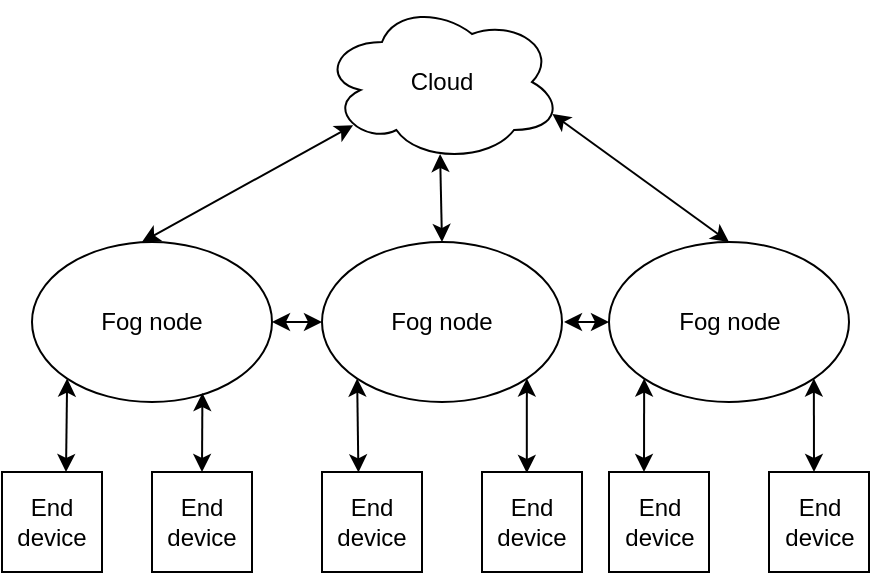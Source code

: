 <mxfile version="10.2.6" type="google"><diagram id="dVfhoU02StGEwg6vzybT" name="Page-1"><mxGraphModel dx="147" dy="149" grid="1" gridSize="10" guides="1" tooltips="1" connect="1" arrows="1" fold="1" page="1" pageScale="1" pageWidth="827" pageHeight="1169" math="0" shadow="0"><root><mxCell id="0"/><mxCell id="1" parent="0"/><mxCell id="m6hrC_ICR7sPdoPb0eQL-1" value="Cloud" style="ellipse;shape=cloud;whiteSpace=wrap;html=1;" vertex="1" parent="1"><mxGeometry x="270" y="140" width="120" height="80" as="geometry"/></mxCell><mxCell id="m6hrC_ICR7sPdoPb0eQL-2" value="Fog node" style="ellipse;whiteSpace=wrap;html=1;" vertex="1" parent="1"><mxGeometry x="125" y="260" width="120" height="80" as="geometry"/></mxCell><mxCell id="m6hrC_ICR7sPdoPb0eQL-3" value="Fog node" style="ellipse;whiteSpace=wrap;html=1;" vertex="1" parent="1"><mxGeometry x="270" y="260" width="120" height="80" as="geometry"/></mxCell><mxCell id="m6hrC_ICR7sPdoPb0eQL-4" value="Fog node" style="ellipse;whiteSpace=wrap;html=1;" vertex="1" parent="1"><mxGeometry x="413.5" y="260" width="120" height="80" as="geometry"/></mxCell><mxCell id="m6hrC_ICR7sPdoPb0eQL-5" value="" style="endArrow=classic;startArrow=classic;html=1;entryX=0.13;entryY=0.77;entryDx=0;entryDy=0;entryPerimeter=0;" edge="1" parent="1" target="m6hrC_ICR7sPdoPb0eQL-1"><mxGeometry width="50" height="50" relative="1" as="geometry"><mxPoint x="180" y="260" as="sourcePoint"/><mxPoint x="230" y="210" as="targetPoint"/></mxGeometry></mxCell><mxCell id="m6hrC_ICR7sPdoPb0eQL-6" value="" style="endArrow=classic;startArrow=classic;html=1;exitX=0.5;exitY=0;exitDx=0;exitDy=0;entryX=0.492;entryY=0.95;entryDx=0;entryDy=0;entryPerimeter=0;" edge="1" parent="1" source="m6hrC_ICR7sPdoPb0eQL-3" target="m6hrC_ICR7sPdoPb0eQL-1"><mxGeometry width="50" height="50" relative="1" as="geometry"><mxPoint x="310" y="250" as="sourcePoint"/><mxPoint x="360" y="200" as="targetPoint"/></mxGeometry></mxCell><mxCell id="m6hrC_ICR7sPdoPb0eQL-7" value="" style="endArrow=classic;startArrow=classic;html=1;exitX=0.5;exitY=0;exitDx=0;exitDy=0;entryX=0.96;entryY=0.7;entryDx=0;entryDy=0;entryPerimeter=0;" edge="1" parent="1" source="m6hrC_ICR7sPdoPb0eQL-4" target="m6hrC_ICR7sPdoPb0eQL-1"><mxGeometry width="50" height="50" relative="1" as="geometry"><mxPoint x="420" y="240" as="sourcePoint"/><mxPoint x="470" y="190" as="targetPoint"/></mxGeometry></mxCell><mxCell id="m6hrC_ICR7sPdoPb0eQL-9" value="End device" style="whiteSpace=wrap;html=1;aspect=fixed;" vertex="1" parent="1"><mxGeometry x="110" y="375" width="50" height="50" as="geometry"/></mxCell><mxCell id="m6hrC_ICR7sPdoPb0eQL-12" value="End device" style="whiteSpace=wrap;html=1;aspect=fixed;" vertex="1" parent="1"><mxGeometry x="185" y="375" width="50" height="50" as="geometry"/></mxCell><mxCell id="m6hrC_ICR7sPdoPb0eQL-13" value="End device" style="whiteSpace=wrap;html=1;aspect=fixed;" vertex="1" parent="1"><mxGeometry x="493.5" y="375" width="50" height="50" as="geometry"/></mxCell><mxCell id="m6hrC_ICR7sPdoPb0eQL-14" value="End device" style="whiteSpace=wrap;html=1;aspect=fixed;" vertex="1" parent="1"><mxGeometry x="413.5" y="375" width="50" height="50" as="geometry"/></mxCell><mxCell id="m6hrC_ICR7sPdoPb0eQL-15" value="End device" style="whiteSpace=wrap;html=1;aspect=fixed;" vertex="1" parent="1"><mxGeometry x="350" y="375" width="50" height="50" as="geometry"/></mxCell><mxCell id="m6hrC_ICR7sPdoPb0eQL-16" value="End device" style="whiteSpace=wrap;html=1;aspect=fixed;" vertex="1" parent="1"><mxGeometry x="270" y="375" width="50" height="50" as="geometry"/></mxCell><mxCell id="m6hrC_ICR7sPdoPb0eQL-17" value="" style="endArrow=classic;startArrow=classic;html=1;entryX=0;entryY=1;entryDx=0;entryDy=0;exitX=0.64;exitY=0;exitDx=0;exitDy=0;exitPerimeter=0;" edge="1" parent="1" source="m6hrC_ICR7sPdoPb0eQL-9" target="m6hrC_ICR7sPdoPb0eQL-2"><mxGeometry width="50" height="50" relative="1" as="geometry"><mxPoint x="110" y="380" as="sourcePoint"/><mxPoint x="145" y="340" as="targetPoint"/></mxGeometry></mxCell><mxCell id="m6hrC_ICR7sPdoPb0eQL-19" value="" style="endArrow=classic;startArrow=classic;html=1;exitX=0.5;exitY=0;exitDx=0;exitDy=0;entryX=0.71;entryY=0.944;entryDx=0;entryDy=0;entryPerimeter=0;" edge="1" parent="1" source="m6hrC_ICR7sPdoPb0eQL-12" target="m6hrC_ICR7sPdoPb0eQL-2"><mxGeometry width="50" height="50" relative="1" as="geometry"><mxPoint x="145" y="385" as="sourcePoint"/><mxPoint x="210" y="339" as="targetPoint"/></mxGeometry></mxCell><mxCell id="m6hrC_ICR7sPdoPb0eQL-20" value="" style="endArrow=classic;startArrow=classic;html=1;entryX=0;entryY=1;entryDx=0;entryDy=0;exitX=0.364;exitY=0.004;exitDx=0;exitDy=0;exitPerimeter=0;" edge="1" parent="1" source="m6hrC_ICR7sPdoPb0eQL-16" target="m6hrC_ICR7sPdoPb0eQL-3"><mxGeometry width="50" height="50" relative="1" as="geometry"><mxPoint x="288" y="380" as="sourcePoint"/><mxPoint x="195" y="349" as="targetPoint"/></mxGeometry></mxCell><mxCell id="m6hrC_ICR7sPdoPb0eQL-21" value="" style="endArrow=classic;startArrow=classic;html=1;entryX=1;entryY=1;entryDx=0;entryDy=0;exitX=0.448;exitY=0.01;exitDx=0;exitDy=0;exitPerimeter=0;" edge="1" parent="1" source="m6hrC_ICR7sPdoPb0eQL-15" target="m6hrC_ICR7sPdoPb0eQL-3"><mxGeometry width="50" height="50" relative="1" as="geometry"><mxPoint x="372" y="370" as="sourcePoint"/><mxPoint x="298" y="338" as="targetPoint"/></mxGeometry></mxCell><mxCell id="m6hrC_ICR7sPdoPb0eQL-22" value="" style="endArrow=classic;startArrow=classic;html=1;entryX=0;entryY=1;entryDx=0;entryDy=0;exitX=0.35;exitY=0;exitDx=0;exitDy=0;exitPerimeter=0;" edge="1" parent="1" source="m6hrC_ICR7sPdoPb0eQL-14" target="m6hrC_ICR7sPdoPb0eQL-4"><mxGeometry width="50" height="50" relative="1" as="geometry"><mxPoint x="358.5" y="390" as="sourcePoint"/><mxPoint x="355.5" y="338" as="targetPoint"/></mxGeometry></mxCell><mxCell id="m6hrC_ICR7sPdoPb0eQL-23" value="" style="endArrow=classic;startArrow=classic;html=1;entryX=1;entryY=1;entryDx=0;entryDy=0;" edge="1" parent="1" target="m6hrC_ICR7sPdoPb0eQL-4"><mxGeometry width="50" height="50" relative="1" as="geometry"><mxPoint x="516" y="375" as="sourcePoint"/><mxPoint x="441.5" y="338" as="targetPoint"/></mxGeometry></mxCell><mxCell id="m6hrC_ICR7sPdoPb0eQL-25" value="" style="endArrow=classic;startArrow=classic;html=1;exitX=1;exitY=0.5;exitDx=0;exitDy=0;entryX=0;entryY=0.5;entryDx=0;entryDy=0;" edge="1" parent="1" source="m6hrC_ICR7sPdoPb0eQL-2" target="m6hrC_ICR7sPdoPb0eQL-3"><mxGeometry width="50" height="50" relative="1" as="geometry"><mxPoint x="240" y="340" as="sourcePoint"/><mxPoint x="290" y="290" as="targetPoint"/></mxGeometry></mxCell><mxCell id="m6hrC_ICR7sPdoPb0eQL-26" value="" style="endArrow=classic;startArrow=classic;html=1;entryX=0;entryY=0.5;entryDx=0;entryDy=0;" edge="1" parent="1" target="m6hrC_ICR7sPdoPb0eQL-4"><mxGeometry width="50" height="50" relative="1" as="geometry"><mxPoint x="391" y="300" as="sourcePoint"/><mxPoint x="450" y="290" as="targetPoint"/></mxGeometry></mxCell></root></mxGraphModel></diagram></mxfile>